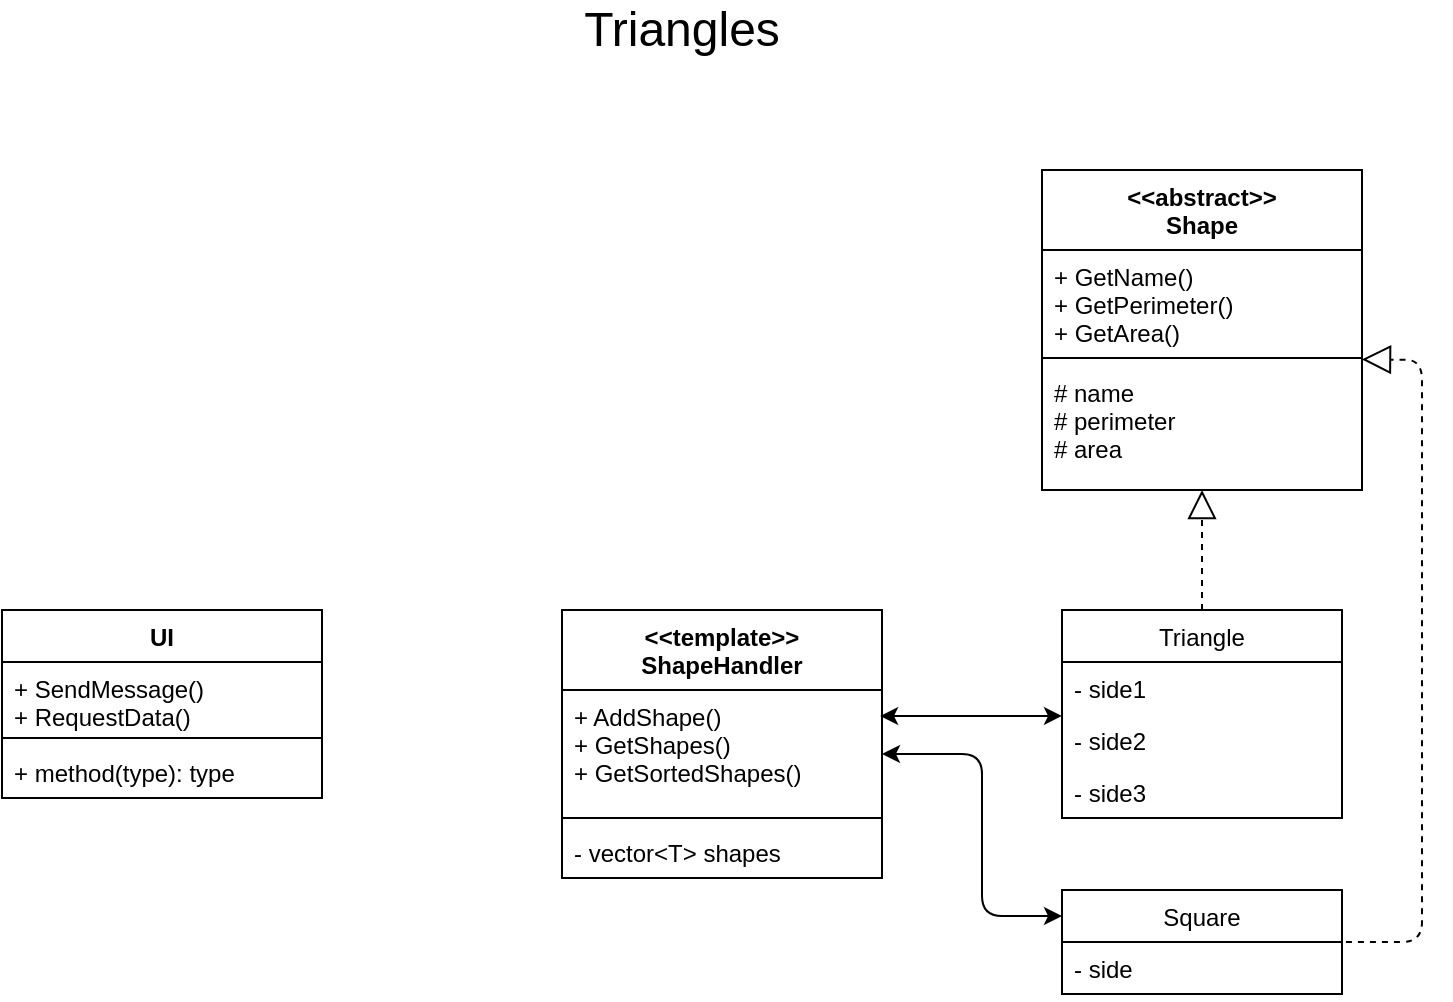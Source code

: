 <mxfile version="13.10.4" type="device"><diagram id="fqArn9tHnKa6gkgeqvPr" name="Page-1"><mxGraphModel dx="1422" dy="762" grid="1" gridSize="10" guides="1" tooltips="1" connect="1" arrows="1" fold="1" page="1" pageScale="1" pageWidth="850" pageHeight="1100" math="0" shadow="0"><root><mxCell id="0"/><mxCell id="1" parent="0"/><mxCell id="iPUSJtCfWhJ6ScYH9Cvl-1" value="&lt;font style=&quot;font-size: 24px&quot;&gt;Triangles&lt;/font&gt;" style="text;html=1;strokeColor=none;fillColor=none;align=center;verticalAlign=middle;whiteSpace=wrap;rounded=0;" vertex="1" parent="1"><mxGeometry x="400" y="40" width="40" height="20" as="geometry"/></mxCell><mxCell id="iPUSJtCfWhJ6ScYH9Cvl-2" value="&lt;&lt;abstract&gt;&gt;&#10;Shape" style="swimlane;fontStyle=1;align=center;verticalAlign=top;childLayout=stackLayout;horizontal=1;startSize=40;horizontalStack=0;resizeParent=1;resizeParentMax=0;resizeLast=0;collapsible=1;marginBottom=0;" vertex="1" parent="1"><mxGeometry x="600" y="120" width="160" height="160" as="geometry"/></mxCell><mxCell id="iPUSJtCfWhJ6ScYH9Cvl-3" value="+ GetName()&#10;+ GetPerimeter()&#10;+ GetArea()" style="text;strokeColor=none;fillColor=none;align=left;verticalAlign=top;spacingLeft=4;spacingRight=4;overflow=hidden;rotatable=0;points=[[0,0.5],[1,0.5]];portConstraint=eastwest;" vertex="1" parent="iPUSJtCfWhJ6ScYH9Cvl-2"><mxGeometry y="40" width="160" height="50" as="geometry"/></mxCell><mxCell id="iPUSJtCfWhJ6ScYH9Cvl-4" value="" style="line;strokeWidth=1;fillColor=none;align=left;verticalAlign=middle;spacingTop=-1;spacingLeft=3;spacingRight=3;rotatable=0;labelPosition=right;points=[];portConstraint=eastwest;" vertex="1" parent="iPUSJtCfWhJ6ScYH9Cvl-2"><mxGeometry y="90" width="160" height="8" as="geometry"/></mxCell><mxCell id="iPUSJtCfWhJ6ScYH9Cvl-5" value="# name&#10;# perimeter&#10;# area" style="text;strokeColor=none;fillColor=none;align=left;verticalAlign=top;spacingLeft=4;spacingRight=4;overflow=hidden;rotatable=0;points=[[0,0.5],[1,0.5]];portConstraint=eastwest;" vertex="1" parent="iPUSJtCfWhJ6ScYH9Cvl-2"><mxGeometry y="98" width="160" height="62" as="geometry"/></mxCell><mxCell id="iPUSJtCfWhJ6ScYH9Cvl-6" value="Triangle" style="swimlane;fontStyle=0;childLayout=stackLayout;horizontal=1;startSize=26;fillColor=none;horizontalStack=0;resizeParent=1;resizeParentMax=0;resizeLast=0;collapsible=1;marginBottom=0;" vertex="1" parent="1"><mxGeometry x="610" y="340" width="140" height="104" as="geometry"/></mxCell><mxCell id="iPUSJtCfWhJ6ScYH9Cvl-7" value="- side1" style="text;strokeColor=none;fillColor=none;align=left;verticalAlign=top;spacingLeft=4;spacingRight=4;overflow=hidden;rotatable=0;points=[[0,0.5],[1,0.5]];portConstraint=eastwest;" vertex="1" parent="iPUSJtCfWhJ6ScYH9Cvl-6"><mxGeometry y="26" width="140" height="26" as="geometry"/></mxCell><mxCell id="iPUSJtCfWhJ6ScYH9Cvl-8" value="- side2" style="text;strokeColor=none;fillColor=none;align=left;verticalAlign=top;spacingLeft=4;spacingRight=4;overflow=hidden;rotatable=0;points=[[0,0.5],[1,0.5]];portConstraint=eastwest;" vertex="1" parent="iPUSJtCfWhJ6ScYH9Cvl-6"><mxGeometry y="52" width="140" height="26" as="geometry"/></mxCell><mxCell id="iPUSJtCfWhJ6ScYH9Cvl-9" value="- side3" style="text;strokeColor=none;fillColor=none;align=left;verticalAlign=top;spacingLeft=4;spacingRight=4;overflow=hidden;rotatable=0;points=[[0,0.5],[1,0.5]];portConstraint=eastwest;" vertex="1" parent="iPUSJtCfWhJ6ScYH9Cvl-6"><mxGeometry y="78" width="140" height="26" as="geometry"/></mxCell><mxCell id="iPUSJtCfWhJ6ScYH9Cvl-10" value="" style="endArrow=block;dashed=1;endFill=0;endSize=12;html=1;exitX=0.5;exitY=0;exitDx=0;exitDy=0;" edge="1" parent="1" source="iPUSJtCfWhJ6ScYH9Cvl-6" target="iPUSJtCfWhJ6ScYH9Cvl-5"><mxGeometry width="160" relative="1" as="geometry"><mxPoint x="340" y="380" as="sourcePoint"/><mxPoint x="684" y="280" as="targetPoint"/></mxGeometry></mxCell><mxCell id="iPUSJtCfWhJ6ScYH9Cvl-11" value="&lt;&lt;template&gt;&gt;&#10;ShapeHandler" style="swimlane;fontStyle=1;align=center;verticalAlign=top;childLayout=stackLayout;horizontal=1;startSize=40;horizontalStack=0;resizeParent=1;resizeParentMax=0;resizeLast=0;collapsible=1;marginBottom=0;" vertex="1" parent="1"><mxGeometry x="360" y="340" width="160" height="134" as="geometry"/></mxCell><mxCell id="iPUSJtCfWhJ6ScYH9Cvl-12" value="+ AddShape()&#10;+ GetShapes()&#10;+ GetSortedShapes()" style="text;strokeColor=none;fillColor=none;align=left;verticalAlign=top;spacingLeft=4;spacingRight=4;overflow=hidden;rotatable=0;points=[[0,0.5],[1,0.5]];portConstraint=eastwest;" vertex="1" parent="iPUSJtCfWhJ6ScYH9Cvl-11"><mxGeometry y="40" width="160" height="60" as="geometry"/></mxCell><mxCell id="iPUSJtCfWhJ6ScYH9Cvl-13" value="" style="line;strokeWidth=1;fillColor=none;align=left;verticalAlign=middle;spacingTop=-1;spacingLeft=3;spacingRight=3;rotatable=0;labelPosition=right;points=[];portConstraint=eastwest;" vertex="1" parent="iPUSJtCfWhJ6ScYH9Cvl-11"><mxGeometry y="100" width="160" height="8" as="geometry"/></mxCell><mxCell id="iPUSJtCfWhJ6ScYH9Cvl-14" value="- vector&lt;T&gt; shapes&#10;" style="text;strokeColor=none;fillColor=none;align=left;verticalAlign=top;spacingLeft=4;spacingRight=4;overflow=hidden;rotatable=0;points=[[0,0.5],[1,0.5]];portConstraint=eastwest;" vertex="1" parent="iPUSJtCfWhJ6ScYH9Cvl-11"><mxGeometry y="108" width="160" height="26" as="geometry"/></mxCell><mxCell id="iPUSJtCfWhJ6ScYH9Cvl-15" value="Square" style="swimlane;fontStyle=0;childLayout=stackLayout;horizontal=1;startSize=26;fillColor=none;horizontalStack=0;resizeParent=1;resizeParentMax=0;resizeLast=0;collapsible=1;marginBottom=0;" vertex="1" parent="1"><mxGeometry x="610" y="480" width="140" height="52" as="geometry"/></mxCell><mxCell id="iPUSJtCfWhJ6ScYH9Cvl-16" value="- side" style="text;strokeColor=none;fillColor=none;align=left;verticalAlign=top;spacingLeft=4;spacingRight=4;overflow=hidden;rotatable=0;points=[[0,0.5],[1,0.5]];portConstraint=eastwest;" vertex="1" parent="iPUSJtCfWhJ6ScYH9Cvl-15"><mxGeometry y="26" width="140" height="26" as="geometry"/></mxCell><mxCell id="iPUSJtCfWhJ6ScYH9Cvl-19" value="" style="endArrow=block;dashed=1;endFill=0;endSize=12;html=1;exitX=1.014;exitY=0;exitDx=0;exitDy=0;exitPerimeter=0;" edge="1" parent="1" source="iPUSJtCfWhJ6ScYH9Cvl-16" target="iPUSJtCfWhJ6ScYH9Cvl-4"><mxGeometry width="160" relative="1" as="geometry"><mxPoint x="340" y="380" as="sourcePoint"/><mxPoint x="500" y="380" as="targetPoint"/><Array as="points"><mxPoint x="790" y="506"/><mxPoint x="790" y="215"/></Array></mxGeometry></mxCell><mxCell id="iPUSJtCfWhJ6ScYH9Cvl-20" value="" style="endArrow=classic;startArrow=classic;html=1;exitX=0;exitY=0.25;exitDx=0;exitDy=0;" edge="1" parent="1" source="iPUSJtCfWhJ6ScYH9Cvl-15"><mxGeometry width="50" height="50" relative="1" as="geometry"><mxPoint x="400" y="410" as="sourcePoint"/><mxPoint x="520" y="412" as="targetPoint"/><Array as="points"><mxPoint x="570" y="493"/><mxPoint x="570" y="412"/></Array></mxGeometry></mxCell><mxCell id="iPUSJtCfWhJ6ScYH9Cvl-21" value="" style="endArrow=classic;startArrow=classic;html=1;entryX=0.994;entryY=0.808;entryDx=0;entryDy=0;exitX=0;exitY=0.038;exitDx=0;exitDy=0;exitPerimeter=0;entryPerimeter=0;sketch=0;" edge="1" parent="1" source="iPUSJtCfWhJ6ScYH9Cvl-8"><mxGeometry width="50" height="50" relative="1" as="geometry"><mxPoint x="610.98" y="386.002" as="sourcePoint"/><mxPoint x="519.04" y="393.008" as="targetPoint"/></mxGeometry></mxCell><mxCell id="iPUSJtCfWhJ6ScYH9Cvl-22" value="UI" style="swimlane;fontStyle=1;align=center;verticalAlign=top;childLayout=stackLayout;horizontal=1;startSize=26;horizontalStack=0;resizeParent=1;resizeParentMax=0;resizeLast=0;collapsible=1;marginBottom=0;" vertex="1" parent="1"><mxGeometry x="80" y="340" width="160" height="94" as="geometry"/></mxCell><mxCell id="iPUSJtCfWhJ6ScYH9Cvl-23" value="+ SendMessage()&#10;+ RequestData()" style="text;strokeColor=none;fillColor=none;align=left;verticalAlign=top;spacingLeft=4;spacingRight=4;overflow=hidden;rotatable=0;points=[[0,0.5],[1,0.5]];portConstraint=eastwest;" vertex="1" parent="iPUSJtCfWhJ6ScYH9Cvl-22"><mxGeometry y="26" width="160" height="34" as="geometry"/></mxCell><mxCell id="iPUSJtCfWhJ6ScYH9Cvl-24" value="" style="line;strokeWidth=1;fillColor=none;align=left;verticalAlign=middle;spacingTop=-1;spacingLeft=3;spacingRight=3;rotatable=0;labelPosition=right;points=[];portConstraint=eastwest;" vertex="1" parent="iPUSJtCfWhJ6ScYH9Cvl-22"><mxGeometry y="60" width="160" height="8" as="geometry"/></mxCell><mxCell id="iPUSJtCfWhJ6ScYH9Cvl-25" value="+ method(type): type" style="text;strokeColor=none;fillColor=none;align=left;verticalAlign=top;spacingLeft=4;spacingRight=4;overflow=hidden;rotatable=0;points=[[0,0.5],[1,0.5]];portConstraint=eastwest;" vertex="1" parent="iPUSJtCfWhJ6ScYH9Cvl-22"><mxGeometry y="68" width="160" height="26" as="geometry"/></mxCell></root></mxGraphModel></diagram></mxfile>